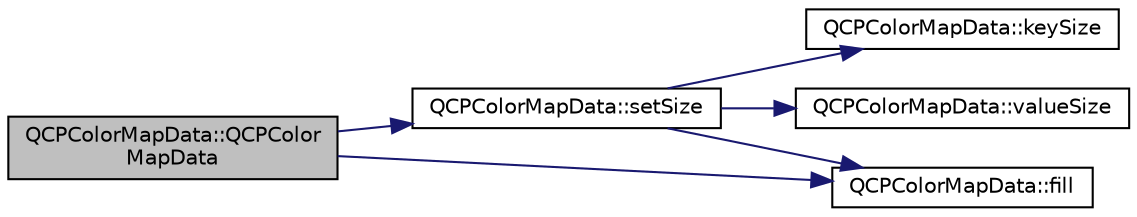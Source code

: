 digraph "QCPColorMapData::QCPColorMapData"
{
  edge [fontname="Helvetica",fontsize="10",labelfontname="Helvetica",labelfontsize="10"];
  node [fontname="Helvetica",fontsize="10",shape=record];
  rankdir="LR";
  Node0 [label="QCPColorMapData::QCPColor\lMapData",height=0.2,width=0.4,color="black", fillcolor="grey75", style="filled", fontcolor="black"];
  Node0 -> Node1 [color="midnightblue",fontsize="10",style="solid",fontname="Helvetica"];
  Node1 [label="QCPColorMapData::setSize",height=0.2,width=0.4,color="black", fillcolor="white", style="filled",URL="$d6/dc7/class_q_c_p_color_map_data.html#a0d9ff35c299d0478b682bfbcdd9c097e"];
  Node1 -> Node2 [color="midnightblue",fontsize="10",style="solid",fontname="Helvetica"];
  Node2 [label="QCPColorMapData::keySize",height=0.2,width=0.4,color="black", fillcolor="white", style="filled",URL="$d6/dc7/class_q_c_p_color_map_data.html#abbda4d28de97aedce1e6e6f008a0a1f7"];
  Node1 -> Node3 [color="midnightblue",fontsize="10",style="solid",fontname="Helvetica"];
  Node3 [label="QCPColorMapData::valueSize",height=0.2,width=0.4,color="black", fillcolor="white", style="filled",URL="$d6/dc7/class_q_c_p_color_map_data.html#a8510cafea24645bbb62b5e0bfc43209f"];
  Node1 -> Node4 [color="midnightblue",fontsize="10",style="solid",fontname="Helvetica"];
  Node4 [label="QCPColorMapData::fill",height=0.2,width=0.4,color="black", fillcolor="white", style="filled",URL="$d6/dc7/class_q_c_p_color_map_data.html#a350f783260eb9b5de5c7b5e0d5d3e3c2"];
  Node0 -> Node4 [color="midnightblue",fontsize="10",style="solid",fontname="Helvetica"];
}
